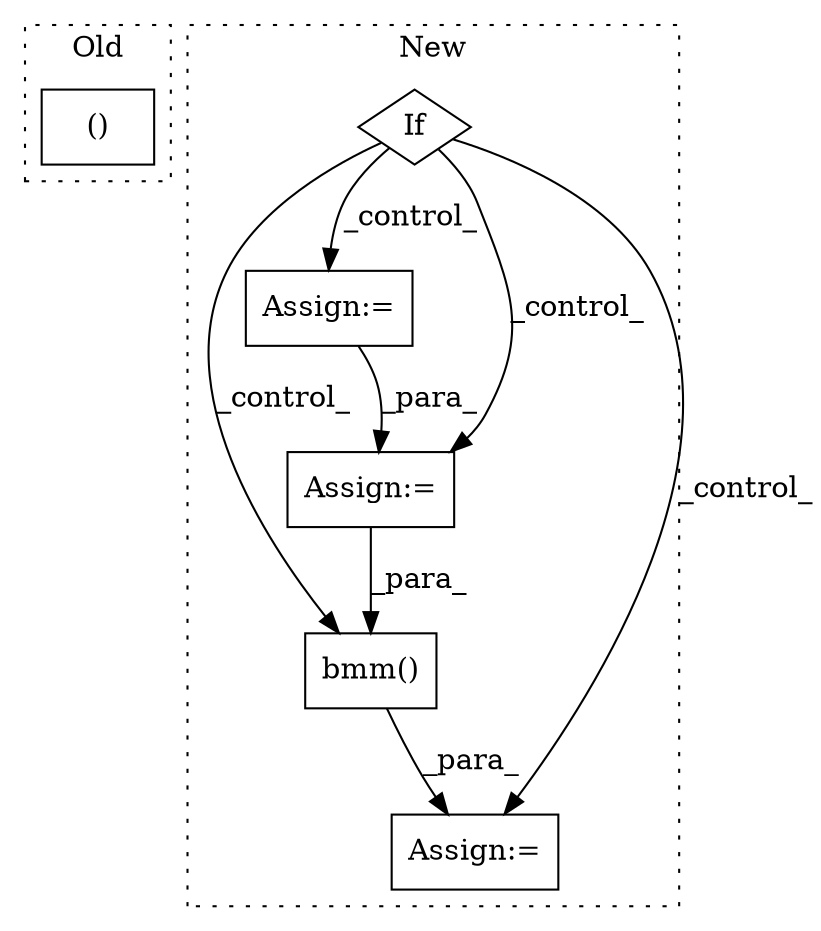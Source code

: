 digraph G {
subgraph cluster0 {
1 [label="()" a="54" s="6328" l="11" shape="box"];
label = "Old";
style="dotted";
}
subgraph cluster1 {
2 [label="bmm()" a="75" s="7500,7541" l="10,1" shape="box"];
3 [label="Assign:=" a="68" s="7397" l="3" shape="box"];
4 [label="Assign:=" a="68" s="7562" l="3" shape="box"];
5 [label="Assign:=" a="68" s="7277" l="3" shape="box"];
6 [label="If" a="96" s="7110,7130" l="3,46" shape="diamond"];
label = "New";
style="dotted";
}
2 -> 4 [label="_para_"];
3 -> 2 [label="_para_"];
5 -> 3 [label="_para_"];
6 -> 5 [label="_control_"];
6 -> 3 [label="_control_"];
6 -> 2 [label="_control_"];
6 -> 4 [label="_control_"];
}